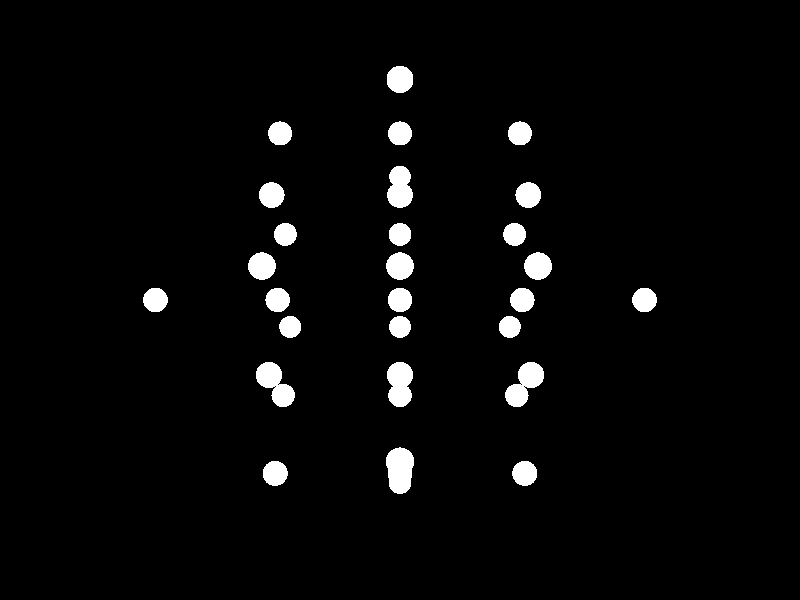 #version 3.7;

global_settings {assumed_gamma 1.0}

#declare dist = 10;

camera {
  location <dist * cos(2 * pi * clock), 7, dist * sin( 2 * pi * clock)>
  look_at <0, 0, 0>
  angle 30
}

light_source {
  <5, 10, 5>
  color <1, 1, 1>
}
sphere{ <0, 0, 0> .1 pigment {color<1,1,1>}}
sphere{ <0, 0, 1> .1 pigment {color<1,1,1>}}
sphere{ <0, -1, 0> .1 pigment {color<1,1,1>}}
sphere{ <1, 0, 0> .1 pigment {color<1,1,1>}}
sphere{ <0, 1, 0> .1 pigment {color<1,1,1>}}
sphere{ <-1, 0, 0> .1 pigment {color<1,1,1>}}
sphere{ <0, 0, -1> .1 pigment {color<1,1,1>}}
sphere{ <-1, 0, -1> .1 pigment {color<1,1,1>}}
sphere{ <0, 1, 1> .1 pigment {color<1,1,1>}}
sphere{ <0, -1, 1> .1 pigment {color<1,1,1>}}
sphere{ <-1, 0, 1> .1 pigment {color<1,1,1>}}
sphere{ <-1, 1, 0> .1 pigment {color<1,1,1>}}
sphere{ <0, 1, -1> .1 pigment {color<1,1,1>}}
sphere{ <0, -1, -1> .1 pigment {color<1,1,1>}}
sphere{ <1, 0, 1> .1 pigment {color<1,1,1>}}
sphere{ <-1, -1, 0> .1 pigment {color<1,1,1>}}
sphere{ <1, 1, 0> .1 pigment {color<1,1,1>}}
sphere{ <1, -1, 0> .1 pigment {color<1,1,1>}}
sphere{ <1, 0, -1> .1 pigment {color<1,1,1>}}
sphere{ <1, -1, 1> .1 pigment {color<1,1,1>}}
sphere{ <1, 1, 1> .1 pigment {color<1,1,1>}}
sphere{ <-1, -1, -1> .1 pigment {color<1,1,1>}}
sphere{ <-1, 1, 1> .1 pigment {color<1,1,1>}}
sphere{ <-1, 1, -1> .1 pigment {color<1,1,1>}}
sphere{ <1, -1, -1> .1 pigment {color<1,1,1>}}
sphere{ <1, 1, -1> .1 pigment {color<1,1,1>}}
sphere{ <-1, -1, 1> .1 pigment {color<1,1,1>}}
sphere{ <0, -2, 0> .1 pigment {color<1,1,1>}}
sphere{ <0, 0, -2> .1 pigment {color<1,1,1>}}
sphere{ <2, 0, 0> .1 pigment {color<1,1,1>}}
sphere{ <0, 2, 0> .1 pigment {color<1,1,1>}}
sphere{ <0, 0, 2> .1 pigment {color<1,1,1>}}
sphere{ <-2, 0, 0> .1 pigment {color<1,1,1>}}
